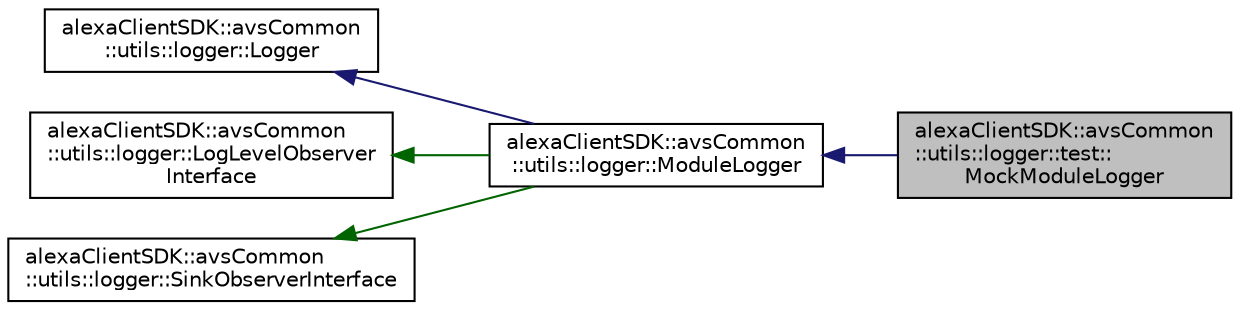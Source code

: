 digraph "alexaClientSDK::avsCommon::utils::logger::test::MockModuleLogger"
{
  edge [fontname="Helvetica",fontsize="10",labelfontname="Helvetica",labelfontsize="10"];
  node [fontname="Helvetica",fontsize="10",shape=record];
  rankdir="LR";
  Node1 [label="alexaClientSDK::avsCommon\l::utils::logger::test::\lMockModuleLogger",height=0.2,width=0.4,color="black", fillcolor="grey75", style="filled", fontcolor="black"];
  Node2 -> Node1 [dir="back",color="midnightblue",fontsize="10",style="solid",fontname="Helvetica"];
  Node2 [label="alexaClientSDK::avsCommon\l::utils::logger::ModuleLogger",height=0.2,width=0.4,color="black", fillcolor="white", style="filled",URL="$classalexa_client_s_d_k_1_1avs_common_1_1utils_1_1logger_1_1_module_logger.html"];
  Node3 -> Node2 [dir="back",color="midnightblue",fontsize="10",style="solid",fontname="Helvetica"];
  Node3 [label="alexaClientSDK::avsCommon\l::utils::logger::Logger",height=0.2,width=0.4,color="black", fillcolor="white", style="filled",URL="$classalexa_client_s_d_k_1_1avs_common_1_1utils_1_1logger_1_1_logger.html"];
  Node4 -> Node2 [dir="back",color="darkgreen",fontsize="10",style="solid",fontname="Helvetica"];
  Node4 [label="alexaClientSDK::avsCommon\l::utils::logger::LogLevelObserver\lInterface",height=0.2,width=0.4,color="black", fillcolor="white", style="filled",URL="$classalexa_client_s_d_k_1_1avs_common_1_1utils_1_1logger_1_1_log_level_observer_interface.html"];
  Node5 -> Node2 [dir="back",color="darkgreen",fontsize="10",style="solid",fontname="Helvetica"];
  Node5 [label="alexaClientSDK::avsCommon\l::utils::logger::SinkObserverInterface",height=0.2,width=0.4,color="black", fillcolor="white", style="filled",URL="$classalexa_client_s_d_k_1_1avs_common_1_1utils_1_1logger_1_1_sink_observer_interface.html"];
}
